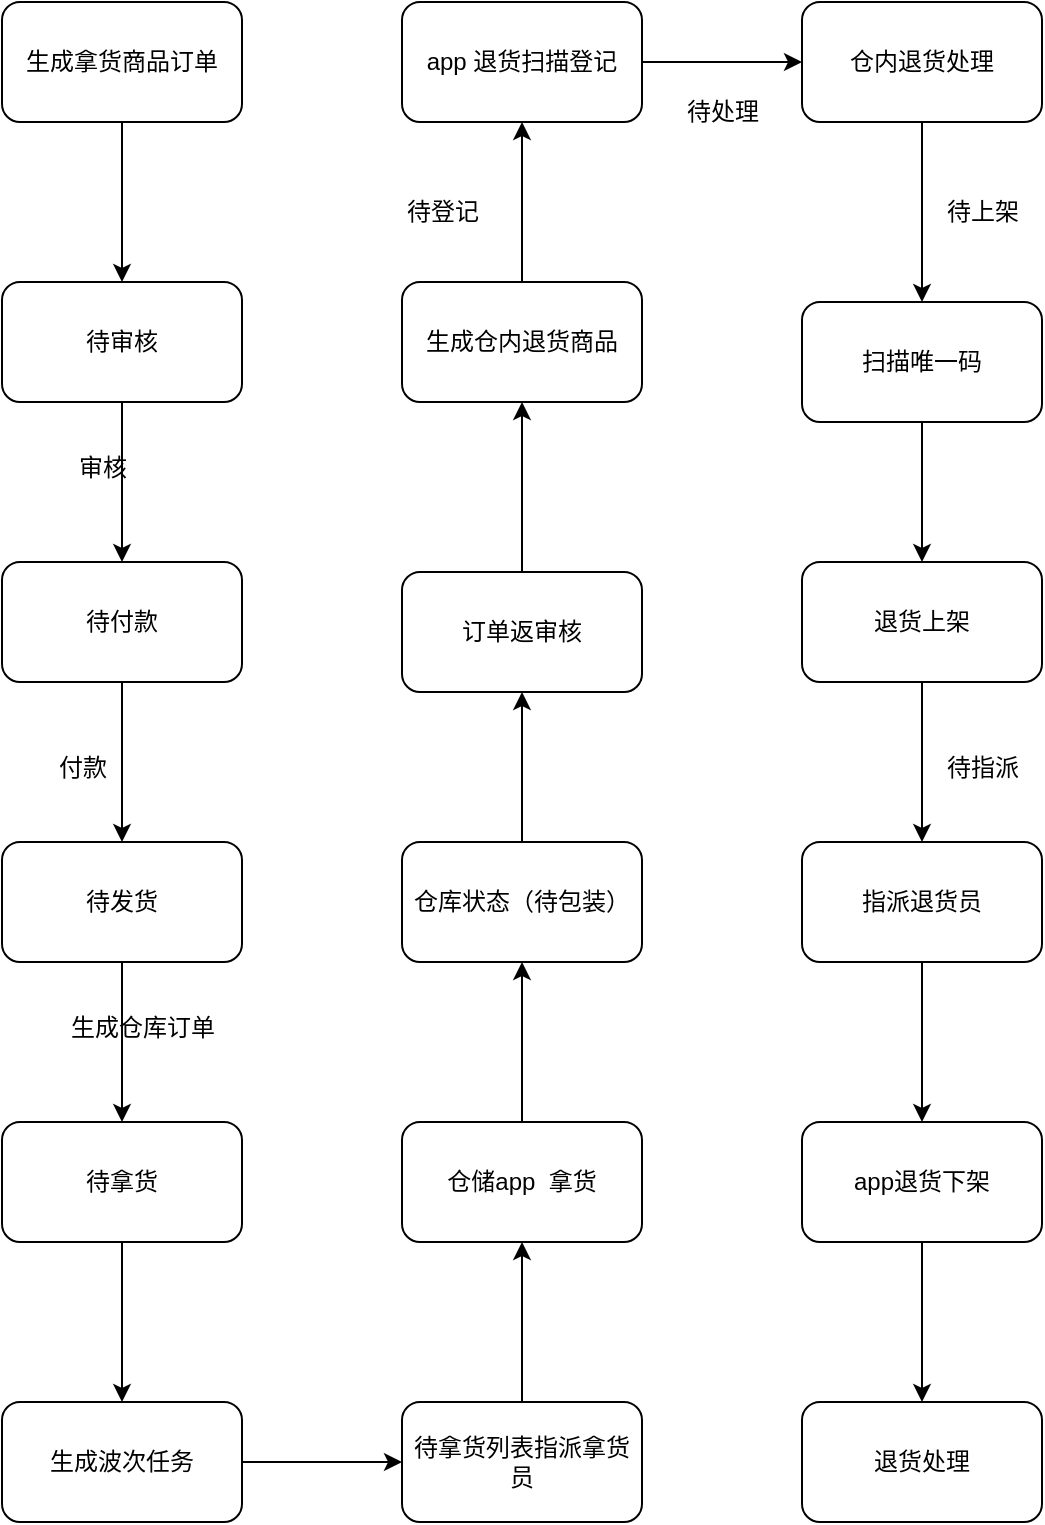 <mxfile version="21.6.9" type="github">
  <diagram name="第 1 页" id="Q4tjCnvp-_sdUqBqtOx8">
    <mxGraphModel dx="2074" dy="1118" grid="1" gridSize="10" guides="1" tooltips="1" connect="1" arrows="1" fold="1" page="1" pageScale="1" pageWidth="827" pageHeight="1169" math="0" shadow="0">
      <root>
        <mxCell id="0" />
        <mxCell id="1" parent="0" />
        <mxCell id="IBnvHUEAwh7bNJ_KHIoE-3" value="" style="edgeStyle=orthogonalEdgeStyle;rounded=0;orthogonalLoop=1;jettySize=auto;html=1;" edge="1" parent="1" source="IBnvHUEAwh7bNJ_KHIoE-1" target="IBnvHUEAwh7bNJ_KHIoE-2">
          <mxGeometry relative="1" as="geometry" />
        </mxCell>
        <mxCell id="IBnvHUEAwh7bNJ_KHIoE-1" value="生成拿货商品订单" style="rounded=1;whiteSpace=wrap;html=1;" vertex="1" parent="1">
          <mxGeometry x="70" y="270" width="120" height="60" as="geometry" />
        </mxCell>
        <mxCell id="IBnvHUEAwh7bNJ_KHIoE-5" value="" style="edgeStyle=orthogonalEdgeStyle;rounded=0;orthogonalLoop=1;jettySize=auto;html=1;" edge="1" parent="1" source="IBnvHUEAwh7bNJ_KHIoE-2" target="IBnvHUEAwh7bNJ_KHIoE-4">
          <mxGeometry relative="1" as="geometry" />
        </mxCell>
        <mxCell id="IBnvHUEAwh7bNJ_KHIoE-2" value="待审核" style="whiteSpace=wrap;html=1;rounded=1;" vertex="1" parent="1">
          <mxGeometry x="70" y="410" width="120" height="60" as="geometry" />
        </mxCell>
        <mxCell id="IBnvHUEAwh7bNJ_KHIoE-8" value="" style="edgeStyle=orthogonalEdgeStyle;rounded=0;orthogonalLoop=1;jettySize=auto;html=1;" edge="1" parent="1" source="IBnvHUEAwh7bNJ_KHIoE-4" target="IBnvHUEAwh7bNJ_KHIoE-7">
          <mxGeometry relative="1" as="geometry" />
        </mxCell>
        <mxCell id="IBnvHUEAwh7bNJ_KHIoE-4" value="待付款" style="whiteSpace=wrap;html=1;rounded=1;" vertex="1" parent="1">
          <mxGeometry x="70" y="550" width="120" height="60" as="geometry" />
        </mxCell>
        <mxCell id="IBnvHUEAwh7bNJ_KHIoE-6" value="审核" style="text;html=1;align=center;verticalAlign=middle;resizable=0;points=[];autosize=1;strokeColor=none;fillColor=none;" vertex="1" parent="1">
          <mxGeometry x="95" y="488" width="50" height="30" as="geometry" />
        </mxCell>
        <mxCell id="IBnvHUEAwh7bNJ_KHIoE-11" value="" style="edgeStyle=orthogonalEdgeStyle;rounded=0;orthogonalLoop=1;jettySize=auto;html=1;" edge="1" parent="1" source="IBnvHUEAwh7bNJ_KHIoE-7" target="IBnvHUEAwh7bNJ_KHIoE-10">
          <mxGeometry relative="1" as="geometry" />
        </mxCell>
        <mxCell id="IBnvHUEAwh7bNJ_KHIoE-7" value="待发货" style="whiteSpace=wrap;html=1;rounded=1;" vertex="1" parent="1">
          <mxGeometry x="70" y="690" width="120" height="60" as="geometry" />
        </mxCell>
        <mxCell id="IBnvHUEAwh7bNJ_KHIoE-9" value="付款" style="text;html=1;align=center;verticalAlign=middle;resizable=0;points=[];autosize=1;strokeColor=none;fillColor=none;" vertex="1" parent="1">
          <mxGeometry x="85" y="638" width="50" height="30" as="geometry" />
        </mxCell>
        <mxCell id="IBnvHUEAwh7bNJ_KHIoE-14" value="" style="edgeStyle=orthogonalEdgeStyle;rounded=0;orthogonalLoop=1;jettySize=auto;html=1;" edge="1" parent="1" source="IBnvHUEAwh7bNJ_KHIoE-10" target="IBnvHUEAwh7bNJ_KHIoE-13">
          <mxGeometry relative="1" as="geometry" />
        </mxCell>
        <mxCell id="IBnvHUEAwh7bNJ_KHIoE-10" value="待拿货" style="whiteSpace=wrap;html=1;rounded=1;" vertex="1" parent="1">
          <mxGeometry x="70" y="830" width="120" height="60" as="geometry" />
        </mxCell>
        <mxCell id="IBnvHUEAwh7bNJ_KHIoE-12" value="生成仓库订单" style="text;html=1;align=center;verticalAlign=middle;resizable=0;points=[];autosize=1;strokeColor=none;fillColor=none;" vertex="1" parent="1">
          <mxGeometry x="90" y="768" width="100" height="30" as="geometry" />
        </mxCell>
        <mxCell id="IBnvHUEAwh7bNJ_KHIoE-16" value="" style="edgeStyle=orthogonalEdgeStyle;rounded=0;orthogonalLoop=1;jettySize=auto;html=1;" edge="1" parent="1" source="IBnvHUEAwh7bNJ_KHIoE-13" target="IBnvHUEAwh7bNJ_KHIoE-15">
          <mxGeometry relative="1" as="geometry" />
        </mxCell>
        <mxCell id="IBnvHUEAwh7bNJ_KHIoE-13" value="生成波次任务" style="whiteSpace=wrap;html=1;rounded=1;" vertex="1" parent="1">
          <mxGeometry x="70" y="970" width="120" height="60" as="geometry" />
        </mxCell>
        <mxCell id="IBnvHUEAwh7bNJ_KHIoE-18" value="" style="edgeStyle=orthogonalEdgeStyle;rounded=0;orthogonalLoop=1;jettySize=auto;html=1;" edge="1" parent="1" source="IBnvHUEAwh7bNJ_KHIoE-15" target="IBnvHUEAwh7bNJ_KHIoE-17">
          <mxGeometry relative="1" as="geometry" />
        </mxCell>
        <mxCell id="IBnvHUEAwh7bNJ_KHIoE-15" value="待拿货列表指派拿货员" style="whiteSpace=wrap;html=1;rounded=1;" vertex="1" parent="1">
          <mxGeometry x="270" y="970" width="120" height="60" as="geometry" />
        </mxCell>
        <mxCell id="IBnvHUEAwh7bNJ_KHIoE-20" value="" style="edgeStyle=orthogonalEdgeStyle;rounded=0;orthogonalLoop=1;jettySize=auto;html=1;" edge="1" parent="1" source="IBnvHUEAwh7bNJ_KHIoE-17" target="IBnvHUEAwh7bNJ_KHIoE-19">
          <mxGeometry relative="1" as="geometry" />
        </mxCell>
        <mxCell id="IBnvHUEAwh7bNJ_KHIoE-17" value="仓储app&amp;nbsp; 拿货" style="whiteSpace=wrap;html=1;rounded=1;" vertex="1" parent="1">
          <mxGeometry x="270" y="830" width="120" height="60" as="geometry" />
        </mxCell>
        <mxCell id="IBnvHUEAwh7bNJ_KHIoE-22" value="" style="edgeStyle=orthogonalEdgeStyle;rounded=0;orthogonalLoop=1;jettySize=auto;html=1;" edge="1" parent="1" source="IBnvHUEAwh7bNJ_KHIoE-19" target="IBnvHUEAwh7bNJ_KHIoE-21">
          <mxGeometry relative="1" as="geometry" />
        </mxCell>
        <mxCell id="IBnvHUEAwh7bNJ_KHIoE-19" value="仓库状态（待包装）" style="whiteSpace=wrap;html=1;rounded=1;" vertex="1" parent="1">
          <mxGeometry x="270" y="690" width="120" height="60" as="geometry" />
        </mxCell>
        <mxCell id="IBnvHUEAwh7bNJ_KHIoE-24" value="" style="edgeStyle=orthogonalEdgeStyle;rounded=0;orthogonalLoop=1;jettySize=auto;html=1;" edge="1" parent="1" source="IBnvHUEAwh7bNJ_KHIoE-21" target="IBnvHUEAwh7bNJ_KHIoE-23">
          <mxGeometry relative="1" as="geometry" />
        </mxCell>
        <mxCell id="IBnvHUEAwh7bNJ_KHIoE-21" value="订单返审核" style="whiteSpace=wrap;html=1;rounded=1;" vertex="1" parent="1">
          <mxGeometry x="270" y="555" width="120" height="60" as="geometry" />
        </mxCell>
        <mxCell id="IBnvHUEAwh7bNJ_KHIoE-26" value="" style="edgeStyle=orthogonalEdgeStyle;rounded=0;orthogonalLoop=1;jettySize=auto;html=1;" edge="1" parent="1" source="IBnvHUEAwh7bNJ_KHIoE-23" target="IBnvHUEAwh7bNJ_KHIoE-25">
          <mxGeometry relative="1" as="geometry" />
        </mxCell>
        <mxCell id="IBnvHUEAwh7bNJ_KHIoE-23" value="生成仓内退货商品" style="whiteSpace=wrap;html=1;rounded=1;" vertex="1" parent="1">
          <mxGeometry x="270" y="410" width="120" height="60" as="geometry" />
        </mxCell>
        <mxCell id="IBnvHUEAwh7bNJ_KHIoE-28" value="" style="edgeStyle=orthogonalEdgeStyle;rounded=0;orthogonalLoop=1;jettySize=auto;html=1;" edge="1" parent="1" source="IBnvHUEAwh7bNJ_KHIoE-25" target="IBnvHUEAwh7bNJ_KHIoE-27">
          <mxGeometry relative="1" as="geometry" />
        </mxCell>
        <mxCell id="IBnvHUEAwh7bNJ_KHIoE-25" value="app 退货扫描登记" style="whiteSpace=wrap;html=1;rounded=1;" vertex="1" parent="1">
          <mxGeometry x="270" y="270" width="120" height="60" as="geometry" />
        </mxCell>
        <mxCell id="IBnvHUEAwh7bNJ_KHIoE-30" value="" style="edgeStyle=orthogonalEdgeStyle;rounded=0;orthogonalLoop=1;jettySize=auto;html=1;" edge="1" parent="1" source="IBnvHUEAwh7bNJ_KHIoE-27" target="IBnvHUEAwh7bNJ_KHIoE-29">
          <mxGeometry relative="1" as="geometry" />
        </mxCell>
        <mxCell id="IBnvHUEAwh7bNJ_KHIoE-27" value="仓内退货处理" style="whiteSpace=wrap;html=1;rounded=1;" vertex="1" parent="1">
          <mxGeometry x="470" y="270" width="120" height="60" as="geometry" />
        </mxCell>
        <mxCell id="IBnvHUEAwh7bNJ_KHIoE-32" value="" style="edgeStyle=orthogonalEdgeStyle;rounded=0;orthogonalLoop=1;jettySize=auto;html=1;" edge="1" parent="1" source="IBnvHUEAwh7bNJ_KHIoE-29" target="IBnvHUEAwh7bNJ_KHIoE-31">
          <mxGeometry relative="1" as="geometry" />
        </mxCell>
        <mxCell id="IBnvHUEAwh7bNJ_KHIoE-29" value="扫描唯一码" style="whiteSpace=wrap;html=1;rounded=1;" vertex="1" parent="1">
          <mxGeometry x="470" y="420" width="120" height="60" as="geometry" />
        </mxCell>
        <mxCell id="IBnvHUEAwh7bNJ_KHIoE-34" value="" style="edgeStyle=orthogonalEdgeStyle;rounded=0;orthogonalLoop=1;jettySize=auto;html=1;" edge="1" parent="1" source="IBnvHUEAwh7bNJ_KHIoE-31" target="IBnvHUEAwh7bNJ_KHIoE-33">
          <mxGeometry relative="1" as="geometry" />
        </mxCell>
        <mxCell id="IBnvHUEAwh7bNJ_KHIoE-31" value="退货上架" style="whiteSpace=wrap;html=1;rounded=1;" vertex="1" parent="1">
          <mxGeometry x="470" y="550" width="120" height="60" as="geometry" />
        </mxCell>
        <mxCell id="IBnvHUEAwh7bNJ_KHIoE-36" value="" style="edgeStyle=orthogonalEdgeStyle;rounded=0;orthogonalLoop=1;jettySize=auto;html=1;" edge="1" parent="1" source="IBnvHUEAwh7bNJ_KHIoE-33" target="IBnvHUEAwh7bNJ_KHIoE-35">
          <mxGeometry relative="1" as="geometry" />
        </mxCell>
        <mxCell id="IBnvHUEAwh7bNJ_KHIoE-33" value="指派退货员" style="whiteSpace=wrap;html=1;rounded=1;" vertex="1" parent="1">
          <mxGeometry x="470" y="690" width="120" height="60" as="geometry" />
        </mxCell>
        <mxCell id="IBnvHUEAwh7bNJ_KHIoE-38" value="" style="edgeStyle=orthogonalEdgeStyle;rounded=0;orthogonalLoop=1;jettySize=auto;html=1;" edge="1" parent="1" source="IBnvHUEAwh7bNJ_KHIoE-35" target="IBnvHUEAwh7bNJ_KHIoE-37">
          <mxGeometry relative="1" as="geometry" />
        </mxCell>
        <mxCell id="IBnvHUEAwh7bNJ_KHIoE-35" value="app退货下架" style="whiteSpace=wrap;html=1;rounded=1;" vertex="1" parent="1">
          <mxGeometry x="470" y="830" width="120" height="60" as="geometry" />
        </mxCell>
        <mxCell id="IBnvHUEAwh7bNJ_KHIoE-37" value="退货处理" style="whiteSpace=wrap;html=1;rounded=1;" vertex="1" parent="1">
          <mxGeometry x="470" y="970" width="120" height="60" as="geometry" />
        </mxCell>
        <mxCell id="IBnvHUEAwh7bNJ_KHIoE-40" value="待登记" style="text;html=1;align=center;verticalAlign=middle;resizable=0;points=[];autosize=1;strokeColor=none;fillColor=none;" vertex="1" parent="1">
          <mxGeometry x="260" y="360" width="60" height="30" as="geometry" />
        </mxCell>
        <mxCell id="IBnvHUEAwh7bNJ_KHIoE-41" value="待处理" style="text;html=1;align=center;verticalAlign=middle;resizable=0;points=[];autosize=1;strokeColor=none;fillColor=none;" vertex="1" parent="1">
          <mxGeometry x="400" y="310" width="60" height="30" as="geometry" />
        </mxCell>
        <mxCell id="IBnvHUEAwh7bNJ_KHIoE-43" value="待上架" style="text;html=1;align=center;verticalAlign=middle;resizable=0;points=[];autosize=1;strokeColor=none;fillColor=none;" vertex="1" parent="1">
          <mxGeometry x="530" y="360" width="60" height="30" as="geometry" />
        </mxCell>
        <mxCell id="IBnvHUEAwh7bNJ_KHIoE-44" value="待指派" style="text;html=1;align=center;verticalAlign=middle;resizable=0;points=[];autosize=1;strokeColor=none;fillColor=none;" vertex="1" parent="1">
          <mxGeometry x="530" y="638" width="60" height="30" as="geometry" />
        </mxCell>
      </root>
    </mxGraphModel>
  </diagram>
</mxfile>
